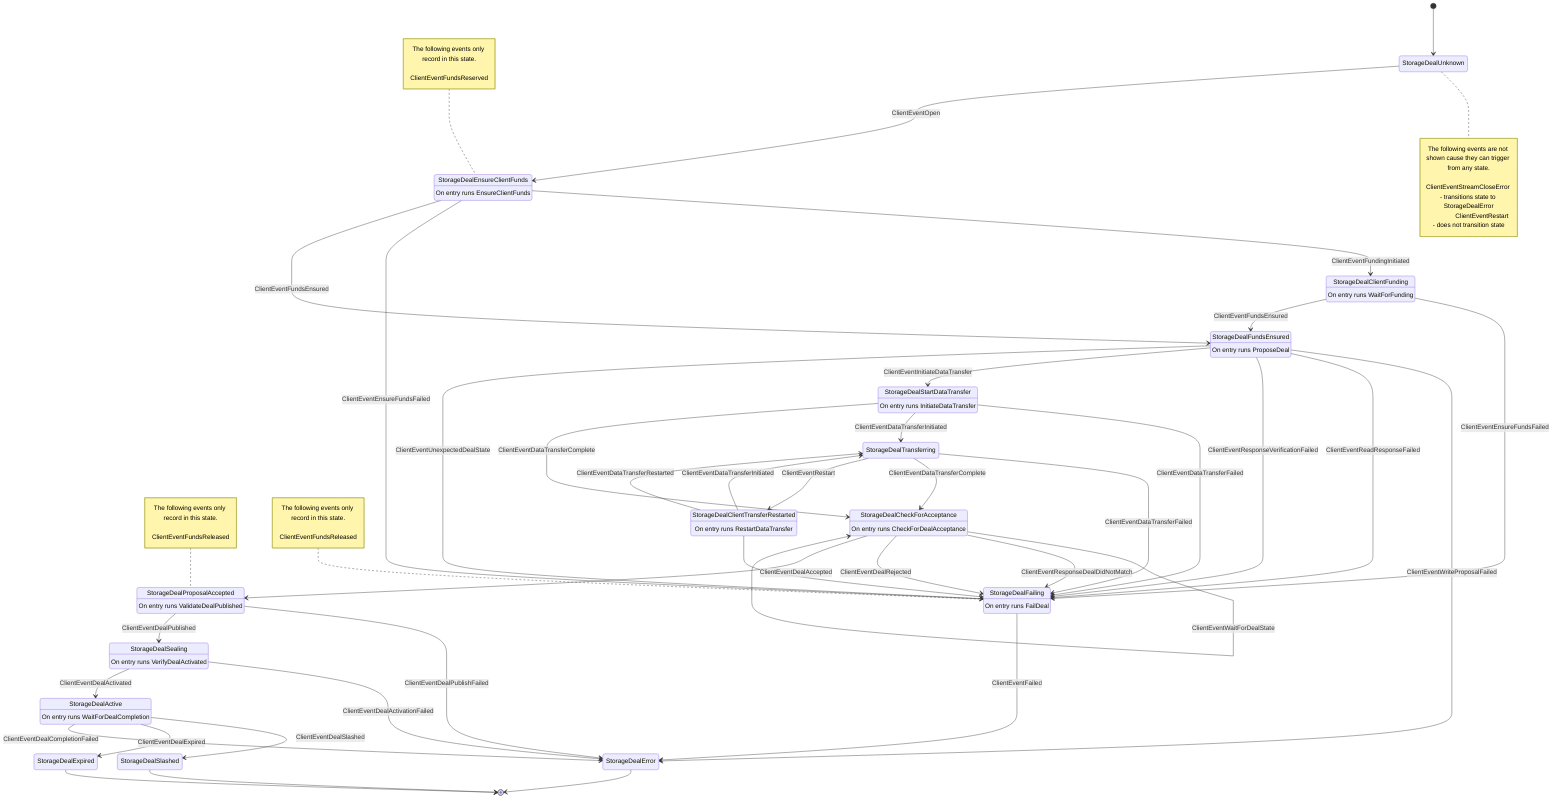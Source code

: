 stateDiagram-v2
	state "StorageDealUnknown" as 0
	state "StorageDealProposalAccepted" as 3
	state "StorageDealSealing" as 5
	state "StorageDealActive" as 7
	state "StorageDealExpired" as 8
	state "StorageDealSlashed" as 9
	state "StorageDealFailing" as 11
	state "StorageDealFundsEnsured" as 12
	state "StorageDealCheckForAcceptance" as 13
	state "StorageDealStartDataTransfer" as 16
	state "StorageDealTransferring" as 17
	state "StorageDealClientTransferRestarted" as 18
	state "StorageDealEnsureClientFunds" as 22
	state "StorageDealClientFunding" as 24
	state "StorageDealError" as 27
	3 : On entry runs ValidateDealPublished
	5 : On entry runs VerifyDealActivated
	7 : On entry runs WaitForDealCompletion
	11 : On entry runs FailDeal
	12 : On entry runs ProposeDeal
	13 : On entry runs CheckForDealAcceptance
	16 : On entry runs InitiateDataTransfer
	18 : On entry runs RestartDataTransfer
	22 : On entry runs EnsureClientFunds
	24 : On entry runs WaitForFunding
	[*] --> 0
	note right of 0
		The following events are not shown cause they can trigger from any state.

		ClientEventStreamCloseError - transitions state to StorageDealError
		ClientEventRestart - does not transition state
	end note
	0 --> 22 : ClientEventOpen
	22 --> 24 : ClientEventFundingInitiated
	22 --> 11 : ClientEventEnsureFundsFailed
	24 --> 11 : ClientEventEnsureFundsFailed
	22 --> 12 : ClientEventFundsEnsured
	24 --> 12 : ClientEventFundsEnsured
	12 --> 27 : ClientEventWriteProposalFailed
	12 --> 11 : ClientEventReadResponseFailed
	12 --> 11 : ClientEventResponseVerificationFailed
	12 --> 16 : ClientEventInitiateDataTransfer
	12 --> 11 : ClientEventUnexpectedDealState
	16 --> 11 : ClientEventDataTransferFailed
	17 --> 11 : ClientEventDataTransferFailed
	18 --> 11 : <invalid Value>
	16 --> 17 : ClientEventDataTransferInitiated
	18 --> 17 : ClientEventDataTransferInitiated
	18 --> 17 : ClientEventDataTransferRestarted
	16 --> 13 : ClientEventDataTransferComplete
	17 --> 13 : ClientEventDataTransferComplete
	13 --> 13 : ClientEventWaitForDealState
	13 --> 11 : ClientEventResponseDealDidNotMatch
	13 --> 11 : ClientEventDealRejected
	13 --> 3 : ClientEventDealAccepted
	3 --> 27 : ClientEventDealPublishFailed
	3 --> 5 : ClientEventDealPublished
	5 --> 27 : ClientEventDealActivationFailed
	5 --> 7 : ClientEventDealActivated
	7 --> 9 : ClientEventDealSlashed
	7 --> 8 : ClientEventDealExpired
	7 --> 27 : ClientEventDealCompletionFailed
	11 --> 27 : ClientEventFailed
	17 --> 18 : ClientEventRestart

	note left of 3 : The following events only record in this state.<br><br>ClientEventFundsReleased


	note left of 11 : The following events only record in this state.<br><br>ClientEventFundsReleased


	note left of 22 : The following events only record in this state.<br><br>ClientEventFundsReserved

	9 --> [*]
	8 --> [*]
	27 --> [*]